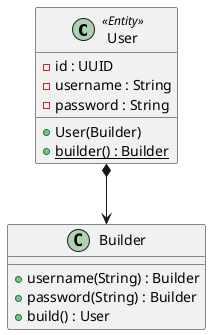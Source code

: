@startuml UserBuilder
class User <<Entity>> {
  -id : UUID
  -username : String
  -password : String
  +User(Builder)
  {static} +builder() : Builder
}

class Builder {
  +username(String) : Builder
  +password(String) : Builder
  +build() : User
}

User *--> Builder
@enduml
